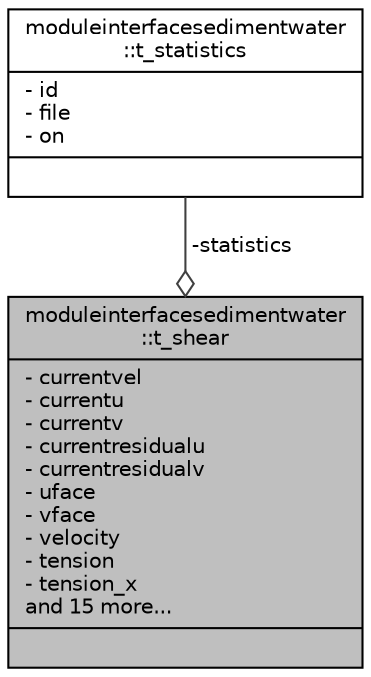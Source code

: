 digraph "moduleinterfacesedimentwater::t_shear"
{
 // LATEX_PDF_SIZE
  edge [fontname="Helvetica",fontsize="10",labelfontname="Helvetica",labelfontsize="10"];
  node [fontname="Helvetica",fontsize="10",shape=record];
  Node1 [label="{moduleinterfacesedimentwater\l::t_shear\n|- currentvel\l- currentu\l- currentv\l- currentresidualu\l- currentresidualv\l- uface\l- vface\l- velocity\l- tension\l- tension_x\land 15 more...\l|}",height=0.2,width=0.4,color="black", fillcolor="grey75", style="filled", fontcolor="black",tooltip=" "];
  Node2 -> Node1 [color="grey25",fontsize="10",style="solid",label=" -statistics" ,arrowhead="odiamond",fontname="Helvetica"];
  Node2 [label="{moduleinterfacesedimentwater\l::t_statistics\n|- id\l- file\l- on\l|}",height=0.2,width=0.4,color="black", fillcolor="white", style="filled",URL="$structmoduleinterfacesedimentwater_1_1t__statistics.html",tooltip=" "];
}
